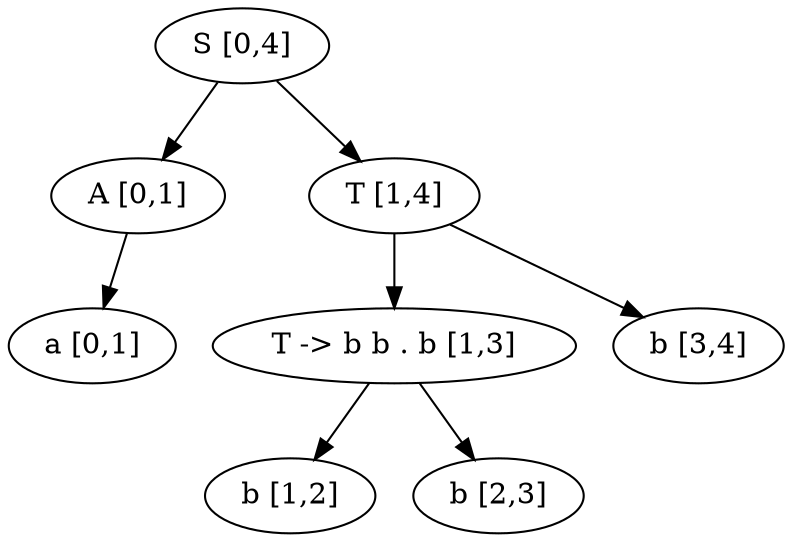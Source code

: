 digraph tree2 {
        "S [0,4]" -> "A [0,1]";
        "A [0,1]" -> "a [0,1]";
        "S [0,4]" -> "T [1,4]";
        "T [1,4]" -> "T -> b b . b [1,3]";
        "T -> b b . b [1,3]" -> "b [1,2]";
        "T -> b b . b [1,3]" -> "b [2,3]";
        "T [1,4]" -> "b [3,4]";
}